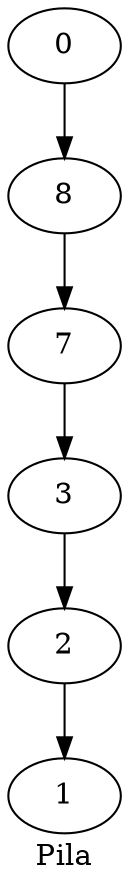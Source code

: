 digraph Pila{
label = "Pila"

	Node0[label = "0"];
	Node1[label = "8"];
	Node2[label = "7"];
	Node3[label = "3"];
	Node4[label = "2"];
	Node5[label = "1"];

	Node0 -> Node1;
	Node1 -> Node2;
	Node2 -> Node3;
	Node3 -> Node4;
	Node4 -> Node5;
}